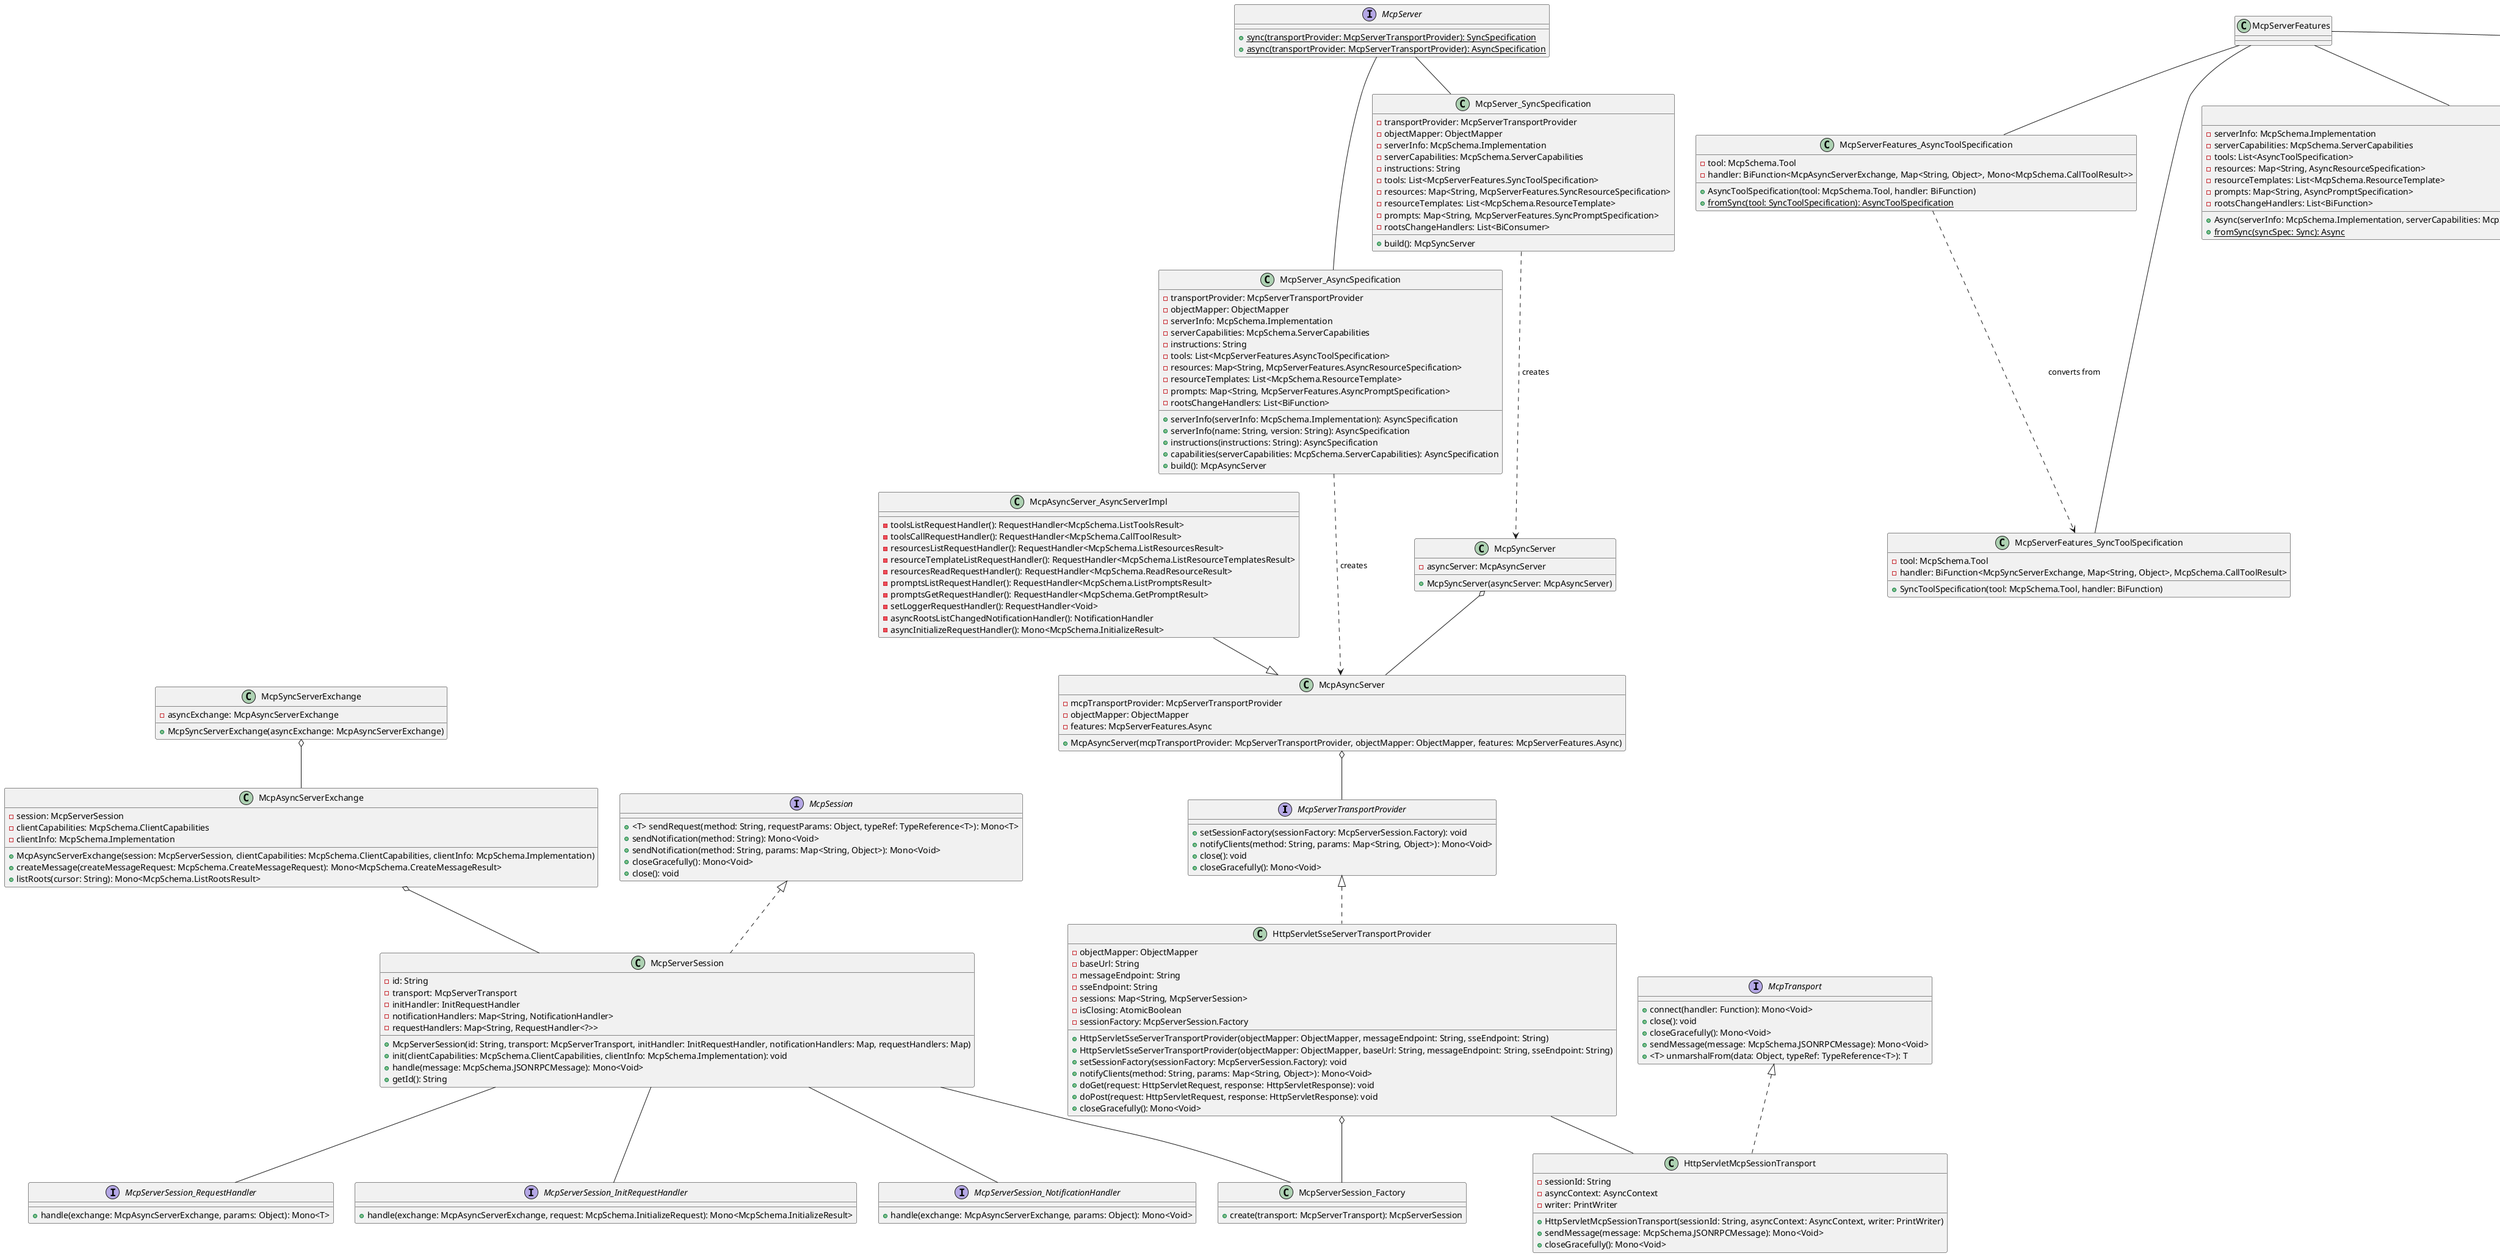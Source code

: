 @startuml MCP Server Implementation Diagram

' Interfaces
interface McpServerTransportProvider {
  +setSessionFactory(sessionFactory: McpServerSession.Factory): void
  +notifyClients(method: String, params: Map<String, Object>): Mono<Void>
  +close(): void
  +closeGracefully(): Mono<Void>
}

interface McpTransport {
  +connect(handler: Function): Mono<Void>
  +close(): void
  +closeGracefully(): Mono<Void>
  +sendMessage(message: McpSchema.JSONRPCMessage): Mono<Void>
  +<T> unmarshalFrom(data: Object, typeRef: TypeReference<T>): T
}

interface McpSession {
  +<T> sendRequest(method: String, requestParams: Object, typeRef: TypeReference<T>): Mono<T>
  +sendNotification(method: String): Mono<Void>
  +sendNotification(method: String, params: Map<String, Object>): Mono<Void>
  +closeGracefully(): Mono<Void>
  +close(): void
}

interface McpServer {
  +{static} sync(transportProvider: McpServerTransportProvider): SyncSpecification
  +{static} async(transportProvider: McpServerTransportProvider): AsyncSpecification
}

' Classes
class McpServerSession {
  -id: String
  -transport: McpServerTransport
  -initHandler: InitRequestHandler
  -notificationHandlers: Map<String, NotificationHandler>
  -requestHandlers: Map<String, RequestHandler<?>>
  +McpServerSession(id: String, transport: McpServerTransport, initHandler: InitRequestHandler, notificationHandlers: Map, requestHandlers: Map)
  +init(clientCapabilities: McpSchema.ClientCapabilities, clientInfo: McpSchema.Implementation): void
  +handle(message: McpSchema.JSONRPCMessage): Mono<Void>
  +getId(): String
}

class McpServerSession_Factory {
  +create(transport: McpServerTransport): McpServerSession
}

interface McpServerSession_InitRequestHandler {
  +handle(exchange: McpAsyncServerExchange, request: McpSchema.InitializeRequest): Mono<McpSchema.InitializeResult>
}

interface McpServerSession_NotificationHandler {
  +handle(exchange: McpAsyncServerExchange, params: Object): Mono<Void>
}

interface McpServerSession_RequestHandler {
  +handle(exchange: McpAsyncServerExchange, params: Object): Mono<T>
}

class McpAsyncServer {
  -mcpTransportProvider: McpServerTransportProvider
  -objectMapper: ObjectMapper
  -features: McpServerFeatures.Async
  +McpAsyncServer(mcpTransportProvider: McpServerTransportProvider, objectMapper: ObjectMapper, features: McpServerFeatures.Async)
}

class McpAsyncServer_AsyncServerImpl {
  -toolsListRequestHandler(): RequestHandler<McpSchema.ListToolsResult>
  -toolsCallRequestHandler(): RequestHandler<McpSchema.CallToolResult>
  -resourcesListRequestHandler(): RequestHandler<McpSchema.ListResourcesResult>
  -resourceTemplateListRequestHandler(): RequestHandler<McpSchema.ListResourceTemplatesResult>
  -resourcesReadRequestHandler(): RequestHandler<McpSchema.ReadResourceResult>
  -promptsListRequestHandler(): RequestHandler<McpSchema.ListPromptsResult>
  -promptsGetRequestHandler(): RequestHandler<McpSchema.GetPromptResult>
  -setLoggerRequestHandler(): RequestHandler<Void>
  -asyncRootsListChangedNotificationHandler(): NotificationHandler
  -asyncInitializeRequestHandler(): Mono<McpSchema.InitializeResult>
}

class McpSyncServer {
  -asyncServer: McpAsyncServer
  +McpSyncServer(asyncServer: McpAsyncServer)
}

class McpAsyncServerExchange {
  -session: McpServerSession
  -clientCapabilities: McpSchema.ClientCapabilities
  -clientInfo: McpSchema.Implementation
  +McpAsyncServerExchange(session: McpServerSession, clientCapabilities: McpSchema.ClientCapabilities, clientInfo: McpSchema.Implementation)
  +createMessage(createMessageRequest: McpSchema.CreateMessageRequest): Mono<McpSchema.CreateMessageResult>
  +listRoots(cursor: String): Mono<McpSchema.ListRootsResult>
}

class McpSyncServerExchange {
  -asyncExchange: McpAsyncServerExchange
  +McpSyncServerExchange(asyncExchange: McpAsyncServerExchange)
}

class HttpServletSseServerTransportProvider {
  -objectMapper: ObjectMapper
  -baseUrl: String
  -messageEndpoint: String
  -sseEndpoint: String
  -sessions: Map<String, McpServerSession>
  -isClosing: AtomicBoolean
  -sessionFactory: McpServerSession.Factory
  +HttpServletSseServerTransportProvider(objectMapper: ObjectMapper, messageEndpoint: String, sseEndpoint: String)
  +HttpServletSseServerTransportProvider(objectMapper: ObjectMapper, baseUrl: String, messageEndpoint: String, sseEndpoint: String)
  +setSessionFactory(sessionFactory: McpServerSession.Factory): void
  +notifyClients(method: String, params: Map<String, Object>): Mono<Void>
  +doGet(request: HttpServletRequest, response: HttpServletResponse): void
  +doPost(request: HttpServletRequest, response: HttpServletResponse): void
  +closeGracefully(): Mono<Void>
}

class HttpServletMcpSessionTransport {
  -sessionId: String
  -asyncContext: AsyncContext
  -writer: PrintWriter
  +HttpServletMcpSessionTransport(sessionId: String, asyncContext: AsyncContext, writer: PrintWriter)
  +sendMessage(message: McpSchema.JSONRPCMessage): Mono<Void>
  +closeGracefully(): Mono<Void>
}

class McpServerFeatures {
}

class McpServerFeatures_AsyncToolSpecification {
  -tool: McpSchema.Tool
  -handler: BiFunction<McpAsyncServerExchange, Map<String, Object>, Mono<McpSchema.CallToolResult>>
  +AsyncToolSpecification(tool: McpSchema.Tool, handler: BiFunction)
  +{static} fromSync(tool: SyncToolSpecification): AsyncToolSpecification
}

class McpServerFeatures_SyncToolSpecification {
  -tool: McpSchema.Tool
  -handler: BiFunction<McpSyncServerExchange, Map<String, Object>, McpSchema.CallToolResult>
  +SyncToolSpecification(tool: McpSchema.Tool, handler: BiFunction)
}

class McpServerFeatures_Async {
  -serverInfo: McpSchema.Implementation
  -serverCapabilities: McpSchema.ServerCapabilities
  -tools: List<AsyncToolSpecification>
  -resources: Map<String, AsyncResourceSpecification>
  -resourceTemplates: List<McpSchema.ResourceTemplate>
  -prompts: Map<String, AsyncPromptSpecification>
  -rootsChangeHandlers: List<BiFunction>
  +Async(serverInfo: McpSchema.Implementation, serverCapabilities: McpSchema.ServerCapabilities, tools: List, resources: Map, resourceTemplates: List, prompts: Map, rootsChangeHandlers: List)
  +{static} fromSync(syncSpec: Sync): Async
}

class McpServerFeatures_Sync {
  -serverInfo: McpSchema.Implementation
  -serverCapabilities: McpSchema.ServerCapabilities
  -tools: List<SyncToolSpecification>
  -resources: Map<String, SyncResourceSpecification>
  -resourceTemplates: List<McpSchema.ResourceTemplate>
  -prompts: Map<String, SyncPromptSpecification>
  -rootsChangeHandlers: List<BiConsumer>
  +Sync(serverInfo: McpSchema.Implementation, serverCapabilities: McpSchema.ServerCapabilities, tools: List, resources: Map, resourceTemplates: List, prompts: Map, rootsChangeHandlers: List)
}

class McpServer_AsyncSpecification {
  -transportProvider: McpServerTransportProvider
  -objectMapper: ObjectMapper
  -serverInfo: McpSchema.Implementation
  -serverCapabilities: McpSchema.ServerCapabilities
  -instructions: String
  -tools: List<McpServerFeatures.AsyncToolSpecification>
  -resources: Map<String, McpServerFeatures.AsyncResourceSpecification>
  -resourceTemplates: List<McpSchema.ResourceTemplate>
  -prompts: Map<String, McpServerFeatures.AsyncPromptSpecification>
  -rootsChangeHandlers: List<BiFunction>
  +serverInfo(serverInfo: McpSchema.Implementation): AsyncSpecification
  +serverInfo(name: String, version: String): AsyncSpecification
  +instructions(instructions: String): AsyncSpecification
  +capabilities(serverCapabilities: McpSchema.ServerCapabilities): AsyncSpecification
  +build(): McpAsyncServer
}

class McpServer_SyncSpecification {
  -transportProvider: McpServerTransportProvider
  -objectMapper: ObjectMapper
  -serverInfo: McpSchema.Implementation
  -serverCapabilities: McpSchema.ServerCapabilities
  -instructions: String
  -tools: List<McpServerFeatures.SyncToolSpecification>
  -resources: Map<String, McpServerFeatures.SyncResourceSpecification>
  -resourceTemplates: List<McpSchema.ResourceTemplate>
  -prompts: Map<String, McpServerFeatures.SyncPromptSpecification>
  -rootsChangeHandlers: List<BiConsumer>
  +build(): McpSyncServer
}

' Relationships
McpSession <|.. McpServerSession
McpServerTransportProvider <|.. HttpServletSseServerTransportProvider
McpTransport <|.. HttpServletMcpSessionTransport

McpServer_AsyncSpecification ..> McpAsyncServer : creates
McpServer_SyncSpecification ..> McpSyncServer : creates

McpAsyncServer_AsyncServerImpl --|> McpAsyncServer

McpAsyncServer o-- McpServerTransportProvider
McpSyncServer o-- McpAsyncServer

McpServerSession -- McpServerSession_Factory
McpServerSession -- McpServerSession_InitRequestHandler
McpServerSession -- McpServerSession_NotificationHandler
McpServerSession -- McpServerSession_RequestHandler

McpAsyncServerExchange o-- McpServerSession
McpSyncServerExchange o-- McpAsyncServerExchange

HttpServletSseServerTransportProvider -- HttpServletMcpSessionTransport
HttpServletSseServerTransportProvider o-- McpServerSession_Factory

McpServerFeatures -- McpServerFeatures_AsyncToolSpecification
McpServerFeatures -- McpServerFeatures_SyncToolSpecification
McpServerFeatures -- McpServerFeatures_Async
McpServerFeatures -- McpServerFeatures_Sync

McpServerFeatures_AsyncToolSpecification ..> McpServerFeatures_SyncToolSpecification : converts from
McpServerFeatures_Async ..> McpServerFeatures_Sync : converts from

McpServer -- McpServer_AsyncSpecification
McpServer -- McpServer_SyncSpecification

@enduml